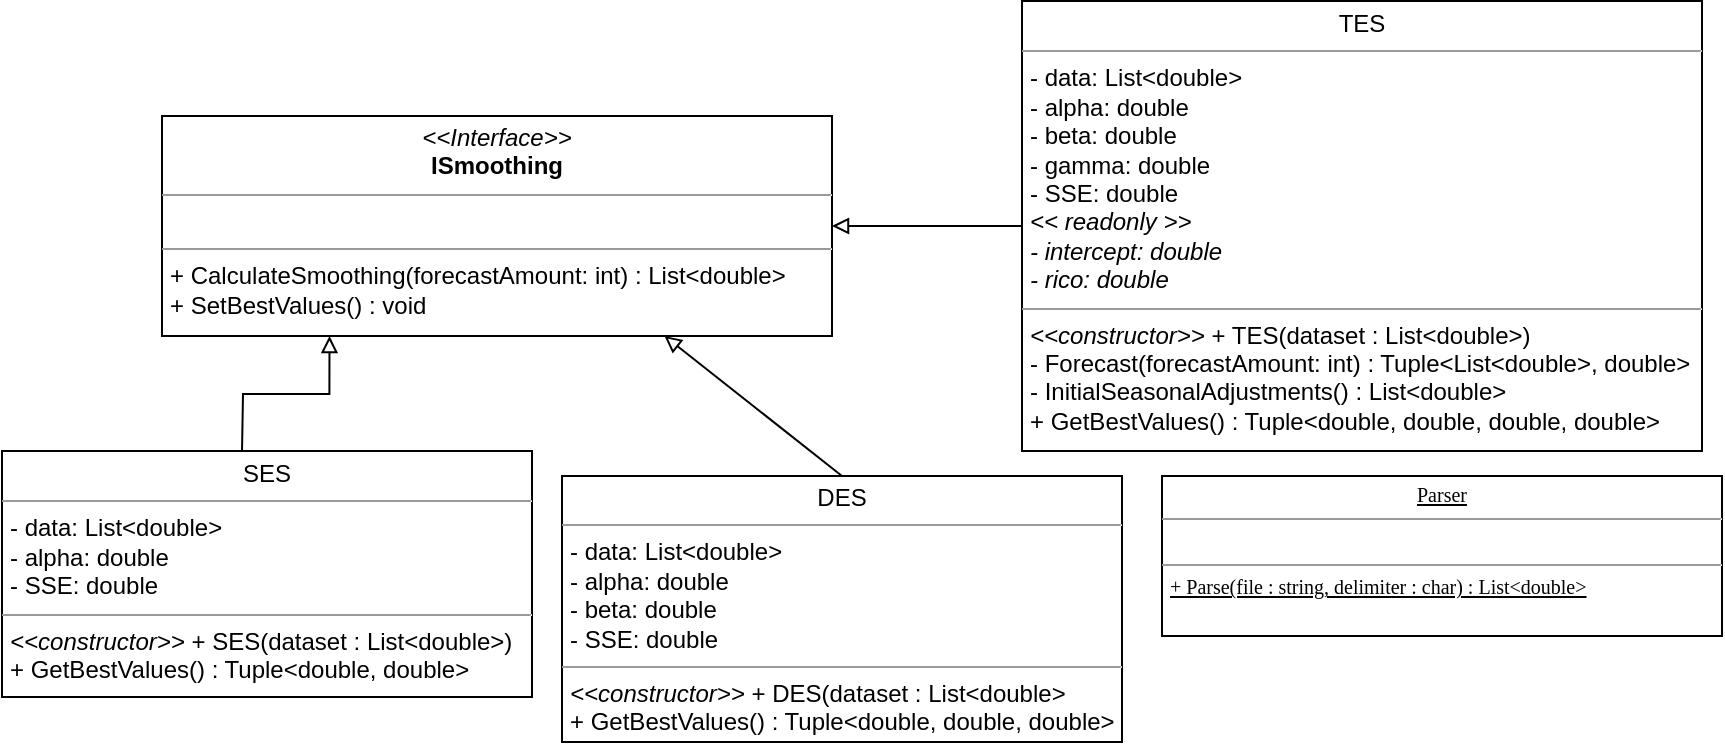 <mxfile version="12.4.2" type="device" pages="1"><diagram id="C5RBs43oDa-KdzZeNtuy" name="Page-1"><mxGraphModel dx="1024" dy="1762" grid="1" gridSize="10" guides="1" tooltips="1" connect="1" arrows="1" fold="1" page="1" pageScale="1" pageWidth="827" pageHeight="1169" math="0" shadow="0"><root><mxCell id="WIyWlLk6GJQsqaUBKTNV-0"/><mxCell id="WIyWlLk6GJQsqaUBKTNV-1" parent="WIyWlLk6GJQsqaUBKTNV-0"/><mxCell id="4yBufpKOuUawlQNzU_mk-3" value="&lt;p style=&quot;margin: 0px ; margin-top: 4px ; text-align: center&quot;&gt;&lt;i&gt;&amp;lt;&amp;lt;Interface&amp;gt;&amp;gt;&lt;/i&gt;&lt;br&gt;&lt;b&gt;ISmoothing&lt;/b&gt;&lt;/p&gt;&lt;hr size=&quot;1&quot;&gt;&lt;p style=&quot;margin: 0px ; margin-left: 4px&quot;&gt;&lt;br&gt;&lt;/p&gt;&lt;hr size=&quot;1&quot;&gt;&lt;p style=&quot;margin: 0px ; margin-left: 4px&quot;&gt;+ CalculateSmoothing(forecastAmount: int) : List&amp;lt;double&amp;gt;&lt;/p&gt;&lt;p style=&quot;margin: 0px ; margin-left: 4px&quot;&gt;+ SetBestValues() : void&lt;/p&gt;" style="verticalAlign=top;align=left;overflow=fill;fontSize=12;fontFamily=Helvetica;html=1;rounded=0;shadow=0;comic=0;labelBackgroundColor=none;strokeColor=#000000;strokeWidth=1;fillColor=#ffffff;" parent="WIyWlLk6GJQsqaUBKTNV-1" vertex="1"><mxGeometry x="100" y="20" width="335" height="110" as="geometry"/></mxCell><mxCell id="4yBufpKOuUawlQNzU_mk-4" value="" style="endArrow=block;html=1;entryX=0.75;entryY=1;entryDx=0;entryDy=0;endFill=0;strokeWidth=1;exitX=0.5;exitY=0;exitDx=0;exitDy=0;" parent="WIyWlLk6GJQsqaUBKTNV-1" source="4yBufpKOuUawlQNzU_mk-9" target="4yBufpKOuUawlQNzU_mk-3" edge="1"><mxGeometry width="50" height="50" relative="1" as="geometry"><mxPoint x="346" y="180" as="sourcePoint"/><mxPoint x="310" y="166" as="targetPoint"/></mxGeometry></mxCell><mxCell id="4yBufpKOuUawlQNzU_mk-5" style="edgeStyle=orthogonalEdgeStyle;rounded=0;orthogonalLoop=1;jettySize=auto;html=1;exitX=0.5;exitY=0;exitDx=0;exitDy=0;entryX=0.25;entryY=1;entryDx=0;entryDy=0;endArrow=block;endFill=0;strokeWidth=1;" parent="WIyWlLk6GJQsqaUBKTNV-1" target="4yBufpKOuUawlQNzU_mk-3" edge="1"><mxGeometry relative="1" as="geometry"><mxPoint x="140" y="188" as="sourcePoint"/></mxGeometry></mxCell><mxCell id="4yBufpKOuUawlQNzU_mk-8" value="&lt;p style=&quot;margin: 0px ; margin-top: 4px ; text-align: center&quot;&gt;SES&lt;/p&gt;&lt;hr size=&quot;1&quot;&gt;&lt;p style=&quot;margin: 0px ; margin-left: 4px&quot;&gt;- data: List&amp;lt;double&amp;gt;&lt;/p&gt;&lt;p style=&quot;margin: 0px ; margin-left: 4px&quot;&gt;- alpha: double&lt;/p&gt;&lt;p style=&quot;margin: 0px ; margin-left: 4px&quot;&gt;- SSE: double&lt;/p&gt;&lt;hr size=&quot;1&quot;&gt;&lt;p style=&quot;margin: 0px ; margin-left: 4px&quot;&gt;&lt;i&gt;&amp;lt;&amp;lt;constructor&amp;gt;&amp;gt;&lt;/i&gt; + SES(dataset : List&amp;lt;double&amp;gt;)&lt;/p&gt;&lt;p style=&quot;margin: 0px ; margin-left: 4px&quot;&gt;+ GetBestValues() : Tuple&amp;lt;double, double&amp;gt;&lt;/p&gt;" style="verticalAlign=top;align=left;overflow=fill;fontSize=12;fontFamily=Helvetica;html=1;rounded=0;shadow=0;comic=0;labelBackgroundColor=none;strokeColor=#000000;strokeWidth=1;fillColor=#ffffff;" parent="WIyWlLk6GJQsqaUBKTNV-1" vertex="1"><mxGeometry x="20" y="187.5" width="265" height="123" as="geometry"/></mxCell><mxCell id="4yBufpKOuUawlQNzU_mk-9" value="&lt;p style=&quot;margin: 0px ; margin-top: 4px ; text-align: center&quot;&gt;DES&lt;/p&gt;&lt;hr size=&quot;1&quot;&gt;&lt;p style=&quot;margin: 0px ; margin-left: 4px&quot;&gt;- data: List&amp;lt;double&amp;gt;&lt;/p&gt;&lt;p style=&quot;margin: 0px ; margin-left: 4px&quot;&gt;- alpha: double&lt;/p&gt;&lt;p style=&quot;margin: 0px ; margin-left: 4px&quot;&gt;- beta: double&lt;/p&gt;&lt;p style=&quot;margin: 0px ; margin-left: 4px&quot;&gt;- SSE: double&lt;/p&gt;&lt;hr size=&quot;1&quot;&gt;&lt;p style=&quot;margin: 0px ; margin-left: 4px&quot;&gt;&lt;i&gt;&amp;lt;&amp;lt;constructor&amp;gt;&amp;gt;&lt;/i&gt; + DES(dataset : List&amp;lt;double&amp;gt;&lt;br&gt;&lt;/p&gt;&lt;p style=&quot;margin: 0px ; margin-left: 4px&quot;&gt;+ GetBestValues() : Tuple&amp;lt;double, double, double&amp;gt;&lt;br&gt;&lt;/p&gt;" style="verticalAlign=top;align=left;overflow=fill;fontSize=12;fontFamily=Helvetica;html=1;rounded=0;shadow=0;comic=0;labelBackgroundColor=none;strokeColor=#000000;strokeWidth=1;fillColor=#ffffff;" parent="WIyWlLk6GJQsqaUBKTNV-1" vertex="1"><mxGeometry x="300" y="200" width="280" height="133" as="geometry"/></mxCell><mxCell id="4yBufpKOuUawlQNzU_mk-10" value="&lt;p style=&quot;margin: 0px ; margin-top: 4px ; text-align: center&quot;&gt;TES&lt;/p&gt;&lt;hr size=&quot;1&quot;&gt;&lt;p style=&quot;margin: 0px ; margin-left: 4px&quot;&gt;- data: List&amp;lt;double&amp;gt;&lt;/p&gt;&lt;p style=&quot;margin: 0px ; margin-left: 4px&quot;&gt;- alpha: double&lt;/p&gt;&lt;p style=&quot;margin: 0px ; margin-left: 4px&quot;&gt;- beta: double&lt;/p&gt;&lt;p style=&quot;margin: 0px ; margin-left: 4px&quot;&gt;- gamma: double&lt;/p&gt;&lt;p style=&quot;margin: 0px ; margin-left: 4px&quot;&gt;- SSE: double&lt;/p&gt;&lt;p style=&quot;margin: 0px ; margin-left: 4px&quot;&gt;&lt;i&gt;&amp;lt;&amp;lt; readonly &amp;gt;&amp;gt;&lt;/i&gt;&lt;/p&gt;&lt;p style=&quot;margin: 0px ; margin-left: 4px&quot;&gt;&lt;i&gt;- intercept: double&lt;/i&gt;&lt;/p&gt;&lt;p style=&quot;margin: 0px ; margin-left: 4px&quot;&gt;&lt;i&gt;- rico: double&lt;/i&gt;&lt;/p&gt;&lt;hr size=&quot;1&quot;&gt;&lt;p style=&quot;margin: 0px ; margin-left: 4px&quot;&gt;&lt;i&gt;&amp;lt;&amp;lt;constructor&amp;gt;&amp;gt; &lt;/i&gt;+ TES(dataset : List&amp;lt;double&amp;gt;)&lt;br&gt;&lt;/p&gt;&lt;p style=&quot;margin: 0px ; margin-left: 4px&quot;&gt;- Forecast(forecastAmount: int) : Tuple&amp;lt;List&amp;lt;double&amp;gt;, double&amp;gt;&lt;/p&gt;&lt;p style=&quot;margin: 0px ; margin-left: 4px&quot;&gt;- InitialSeasonalAdjustments() : List&amp;lt;double&amp;gt;&lt;br&gt;&lt;/p&gt;&lt;p style=&quot;margin: 0px ; margin-left: 4px&quot;&gt;+ GetBestValues() : Tuple&amp;lt;double, double, double, double&amp;gt;&lt;/p&gt;" style="verticalAlign=top;align=left;overflow=fill;fontSize=12;fontFamily=Helvetica;html=1;rounded=0;shadow=0;comic=0;labelBackgroundColor=none;strokeColor=#000000;strokeWidth=1;fillColor=#ffffff;" parent="WIyWlLk6GJQsqaUBKTNV-1" vertex="1"><mxGeometry x="530" y="-37.5" width="340" height="225" as="geometry"/></mxCell><mxCell id="4yBufpKOuUawlQNzU_mk-12" value="&lt;p style=&quot;margin: 4px 0px 0px ; text-align: center ; font-size: 10px&quot;&gt;&lt;u&gt;&lt;span&gt;Parser&lt;/span&gt;&lt;br&gt;&lt;/u&gt;&lt;/p&gt;&lt;hr size=&quot;1&quot; style=&quot;font-size: 10px&quot;&gt;&lt;p style=&quot;margin: 0px 0px 0px 4px ; font-size: 10px&quot;&gt;&lt;br&gt;&lt;/p&gt;&lt;hr size=&quot;1&quot; style=&quot;font-size: 10px&quot;&gt;&lt;p style=&quot;margin: 0px 0px 0px 4px ; font-size: 10px&quot;&gt;&lt;font style=&quot;font-size: 10px&quot;&gt;&lt;u&gt;+ Parse(file : string, delimiter : char) : List&amp;lt;double&amp;gt;&lt;/u&gt;&lt;/font&gt;&lt;/p&gt;" style="verticalAlign=top;align=left;overflow=fill;fontSize=12;fontFamily=Verdana;html=1;rounded=0;shadow=0;comic=0;labelBackgroundColor=none;strokeColor=#000000;strokeWidth=1;fillColor=#ffffff;" parent="WIyWlLk6GJQsqaUBKTNV-1" vertex="1"><mxGeometry x="600" y="200" width="280" height="80" as="geometry"/></mxCell><mxCell id="bP6v6cYKNmQ7BLK2pUpw-0" value="" style="endArrow=block;html=1;entryX=1;entryY=0.5;entryDx=0;entryDy=0;endFill=0;strokeWidth=1;exitX=0;exitY=0.5;exitDx=0;exitDy=0;" parent="WIyWlLk6GJQsqaUBKTNV-1" source="4yBufpKOuUawlQNzU_mk-10" target="4yBufpKOuUawlQNzU_mk-3" edge="1"><mxGeometry width="50" height="50" relative="1" as="geometry"><mxPoint x="450" y="197" as="sourcePoint"/><mxPoint x="361.25" y="140" as="targetPoint"/></mxGeometry></mxCell></root></mxGraphModel></diagram></mxfile>